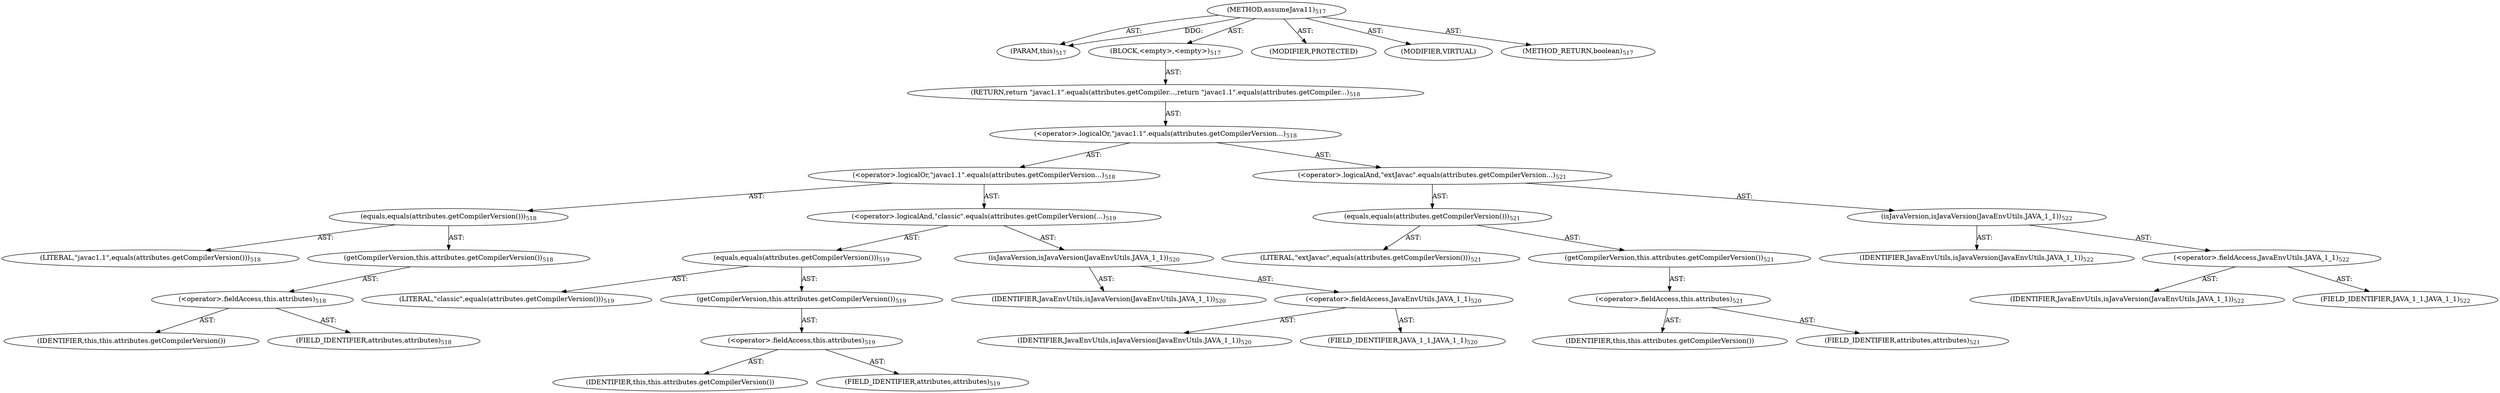 digraph "assumeJava11" {  
"111669149711" [label = <(METHOD,assumeJava11)<SUB>517</SUB>> ]
"115964117021" [label = <(PARAM,this)<SUB>517</SUB>> ]
"25769803854" [label = <(BLOCK,&lt;empty&gt;,&lt;empty&gt;)<SUB>517</SUB>> ]
"146028888075" [label = <(RETURN,return &quot;javac1.1&quot;.equals(attributes.getCompiler...,return &quot;javac1.1&quot;.equals(attributes.getCompiler...)<SUB>518</SUB>> ]
"30064771467" [label = <(&lt;operator&gt;.logicalOr,&quot;javac1.1&quot;.equals(attributes.getCompilerVersion...)<SUB>518</SUB>> ]
"30064771468" [label = <(&lt;operator&gt;.logicalOr,&quot;javac1.1&quot;.equals(attributes.getCompilerVersion...)<SUB>518</SUB>> ]
"30064771469" [label = <(equals,equals(attributes.getCompilerVersion()))<SUB>518</SUB>> ]
"90194313301" [label = <(LITERAL,&quot;javac1.1&quot;,equals(attributes.getCompilerVersion()))<SUB>518</SUB>> ]
"30064771470" [label = <(getCompilerVersion,this.attributes.getCompilerVersion())<SUB>518</SUB>> ]
"30064771471" [label = <(&lt;operator&gt;.fieldAccess,this.attributes)<SUB>518</SUB>> ]
"68719477040" [label = <(IDENTIFIER,this,this.attributes.getCompilerVersion())> ]
"55834574940" [label = <(FIELD_IDENTIFIER,attributes,attributes)<SUB>518</SUB>> ]
"30064771472" [label = <(&lt;operator&gt;.logicalAnd,&quot;classic&quot;.equals(attributes.getCompilerVersion(...)<SUB>519</SUB>> ]
"30064771473" [label = <(equals,equals(attributes.getCompilerVersion()))<SUB>519</SUB>> ]
"90194313302" [label = <(LITERAL,&quot;classic&quot;,equals(attributes.getCompilerVersion()))<SUB>519</SUB>> ]
"30064771474" [label = <(getCompilerVersion,this.attributes.getCompilerVersion())<SUB>519</SUB>> ]
"30064771475" [label = <(&lt;operator&gt;.fieldAccess,this.attributes)<SUB>519</SUB>> ]
"68719477041" [label = <(IDENTIFIER,this,this.attributes.getCompilerVersion())> ]
"55834574941" [label = <(FIELD_IDENTIFIER,attributes,attributes)<SUB>519</SUB>> ]
"30064771476" [label = <(isJavaVersion,isJavaVersion(JavaEnvUtils.JAVA_1_1))<SUB>520</SUB>> ]
"68719477042" [label = <(IDENTIFIER,JavaEnvUtils,isJavaVersion(JavaEnvUtils.JAVA_1_1))<SUB>520</SUB>> ]
"30064771477" [label = <(&lt;operator&gt;.fieldAccess,JavaEnvUtils.JAVA_1_1)<SUB>520</SUB>> ]
"68719477043" [label = <(IDENTIFIER,JavaEnvUtils,isJavaVersion(JavaEnvUtils.JAVA_1_1))<SUB>520</SUB>> ]
"55834574942" [label = <(FIELD_IDENTIFIER,JAVA_1_1,JAVA_1_1)<SUB>520</SUB>> ]
"30064771478" [label = <(&lt;operator&gt;.logicalAnd,&quot;extJavac&quot;.equals(attributes.getCompilerVersion...)<SUB>521</SUB>> ]
"30064771479" [label = <(equals,equals(attributes.getCompilerVersion()))<SUB>521</SUB>> ]
"90194313303" [label = <(LITERAL,&quot;extJavac&quot;,equals(attributes.getCompilerVersion()))<SUB>521</SUB>> ]
"30064771480" [label = <(getCompilerVersion,this.attributes.getCompilerVersion())<SUB>521</SUB>> ]
"30064771481" [label = <(&lt;operator&gt;.fieldAccess,this.attributes)<SUB>521</SUB>> ]
"68719477044" [label = <(IDENTIFIER,this,this.attributes.getCompilerVersion())> ]
"55834574943" [label = <(FIELD_IDENTIFIER,attributes,attributes)<SUB>521</SUB>> ]
"30064771482" [label = <(isJavaVersion,isJavaVersion(JavaEnvUtils.JAVA_1_1))<SUB>522</SUB>> ]
"68719477045" [label = <(IDENTIFIER,JavaEnvUtils,isJavaVersion(JavaEnvUtils.JAVA_1_1))<SUB>522</SUB>> ]
"30064771483" [label = <(&lt;operator&gt;.fieldAccess,JavaEnvUtils.JAVA_1_1)<SUB>522</SUB>> ]
"68719477046" [label = <(IDENTIFIER,JavaEnvUtils,isJavaVersion(JavaEnvUtils.JAVA_1_1))<SUB>522</SUB>> ]
"55834574944" [label = <(FIELD_IDENTIFIER,JAVA_1_1,JAVA_1_1)<SUB>522</SUB>> ]
"133143986230" [label = <(MODIFIER,PROTECTED)> ]
"133143986231" [label = <(MODIFIER,VIRTUAL)> ]
"128849018895" [label = <(METHOD_RETURN,boolean)<SUB>517</SUB>> ]
  "111669149711" -> "115964117021"  [ label = "AST: "] 
  "111669149711" -> "25769803854"  [ label = "AST: "] 
  "111669149711" -> "133143986230"  [ label = "AST: "] 
  "111669149711" -> "133143986231"  [ label = "AST: "] 
  "111669149711" -> "128849018895"  [ label = "AST: "] 
  "25769803854" -> "146028888075"  [ label = "AST: "] 
  "146028888075" -> "30064771467"  [ label = "AST: "] 
  "30064771467" -> "30064771468"  [ label = "AST: "] 
  "30064771467" -> "30064771478"  [ label = "AST: "] 
  "30064771468" -> "30064771469"  [ label = "AST: "] 
  "30064771468" -> "30064771472"  [ label = "AST: "] 
  "30064771469" -> "90194313301"  [ label = "AST: "] 
  "30064771469" -> "30064771470"  [ label = "AST: "] 
  "30064771470" -> "30064771471"  [ label = "AST: "] 
  "30064771471" -> "68719477040"  [ label = "AST: "] 
  "30064771471" -> "55834574940"  [ label = "AST: "] 
  "30064771472" -> "30064771473"  [ label = "AST: "] 
  "30064771472" -> "30064771476"  [ label = "AST: "] 
  "30064771473" -> "90194313302"  [ label = "AST: "] 
  "30064771473" -> "30064771474"  [ label = "AST: "] 
  "30064771474" -> "30064771475"  [ label = "AST: "] 
  "30064771475" -> "68719477041"  [ label = "AST: "] 
  "30064771475" -> "55834574941"  [ label = "AST: "] 
  "30064771476" -> "68719477042"  [ label = "AST: "] 
  "30064771476" -> "30064771477"  [ label = "AST: "] 
  "30064771477" -> "68719477043"  [ label = "AST: "] 
  "30064771477" -> "55834574942"  [ label = "AST: "] 
  "30064771478" -> "30064771479"  [ label = "AST: "] 
  "30064771478" -> "30064771482"  [ label = "AST: "] 
  "30064771479" -> "90194313303"  [ label = "AST: "] 
  "30064771479" -> "30064771480"  [ label = "AST: "] 
  "30064771480" -> "30064771481"  [ label = "AST: "] 
  "30064771481" -> "68719477044"  [ label = "AST: "] 
  "30064771481" -> "55834574943"  [ label = "AST: "] 
  "30064771482" -> "68719477045"  [ label = "AST: "] 
  "30064771482" -> "30064771483"  [ label = "AST: "] 
  "30064771483" -> "68719477046"  [ label = "AST: "] 
  "30064771483" -> "55834574944"  [ label = "AST: "] 
  "111669149711" -> "115964117021"  [ label = "DDG: "] 
}

